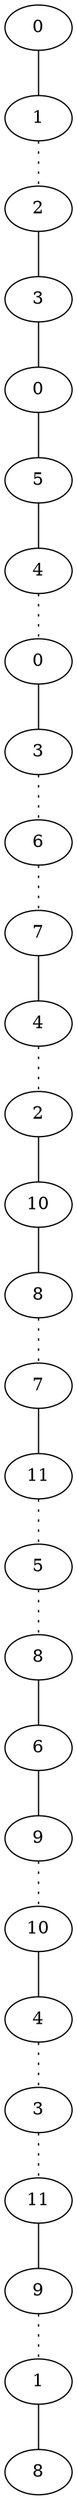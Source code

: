graph {
a0[label=0];
a1[label=1];
a2[label=2];
a3[label=3];
a4[label=0];
a5[label=5];
a6[label=4];
a7[label=0];
a8[label=3];
a9[label=6];
a10[label=7];
a11[label=4];
a12[label=2];
a13[label=10];
a14[label=8];
a15[label=7];
a16[label=11];
a17[label=5];
a18[label=8];
a19[label=6];
a20[label=9];
a21[label=10];
a22[label=4];
a23[label=3];
a24[label=11];
a25[label=9];
a26[label=1];
a27[label=8];
a0 -- a1;
a1 -- a2 [style=dotted];
a2 -- a3;
a3 -- a4;
a4 -- a5;
a5 -- a6;
a6 -- a7 [style=dotted];
a7 -- a8;
a8 -- a9 [style=dotted];
a9 -- a10 [style=dotted];
a10 -- a11;
a11 -- a12 [style=dotted];
a12 -- a13;
a13 -- a14;
a14 -- a15 [style=dotted];
a15 -- a16;
a16 -- a17 [style=dotted];
a17 -- a18 [style=dotted];
a18 -- a19;
a19 -- a20;
a20 -- a21 [style=dotted];
a21 -- a22;
a22 -- a23 [style=dotted];
a23 -- a24 [style=dotted];
a24 -- a25;
a25 -- a26 [style=dotted];
a26 -- a27;
}
